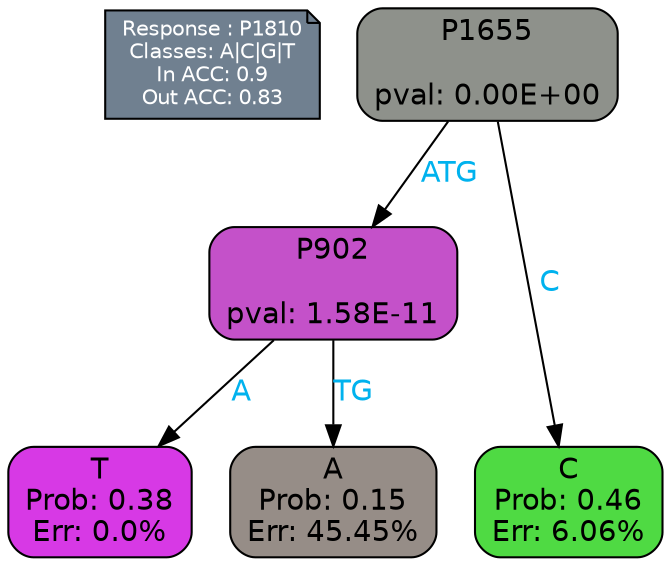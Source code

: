 digraph Tree {
node [shape=box, style="filled, rounded", color="black", fontname=helvetica] ;
graph [ranksep=equally, splines=polylines, bgcolor=transparent, dpi=600] ;
edge [fontname=helvetica] ;
LEGEND [label="Response : P1810
Classes: A|C|G|T
In ACC: 0.9
Out ACC: 0.83
",shape=note,align=left,style=filled,fillcolor="slategray",fontcolor="white",fontsize=10];1 [label="P1655

pval: 0.00E+00", fillcolor="#8e918b"] ;
2 [label="P902

pval: 1.58E-11", fillcolor="#c451c9"] ;
3 [label="T
Prob: 0.38
Err: 0.0%", fillcolor="#d739e5"] ;
4 [label="A
Prob: 0.15
Err: 45.45%", fillcolor="#968d87"] ;
5 [label="C
Prob: 0.46
Err: 6.06%", fillcolor="#4fda43"] ;
1 -> 2 [label="ATG",fontcolor=deepskyblue2] ;
1 -> 5 [label="C",fontcolor=deepskyblue2] ;
2 -> 3 [label="A",fontcolor=deepskyblue2] ;
2 -> 4 [label="TG",fontcolor=deepskyblue2] ;
{rank = same; 3;4;5;}{rank = same; LEGEND;1;}}